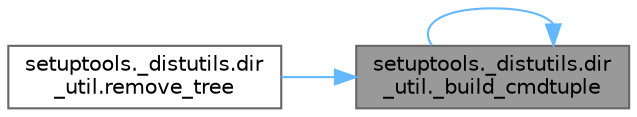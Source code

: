 digraph "setuptools._distutils.dir_util._build_cmdtuple"
{
 // LATEX_PDF_SIZE
  bgcolor="transparent";
  edge [fontname=Helvetica,fontsize=10,labelfontname=Helvetica,labelfontsize=10];
  node [fontname=Helvetica,fontsize=10,shape=box,height=0.2,width=0.4];
  rankdir="RL";
  Node1 [id="Node000001",label="setuptools._distutils.dir\l_util._build_cmdtuple",height=0.2,width=0.4,color="gray40", fillcolor="grey60", style="filled", fontcolor="black",tooltip=" "];
  Node1 -> Node1 [id="edge1_Node000001_Node000001",dir="back",color="steelblue1",style="solid",tooltip=" "];
  Node1 -> Node2 [id="edge2_Node000001_Node000002",dir="back",color="steelblue1",style="solid",tooltip=" "];
  Node2 [id="Node000002",label="setuptools._distutils.dir\l_util.remove_tree",height=0.2,width=0.4,color="grey40", fillcolor="white", style="filled",URL="$namespacesetuptools_1_1__distutils_1_1dir__util.html#aa05bbc64ef506f601e124622e4e3d58e",tooltip=" "];
}
